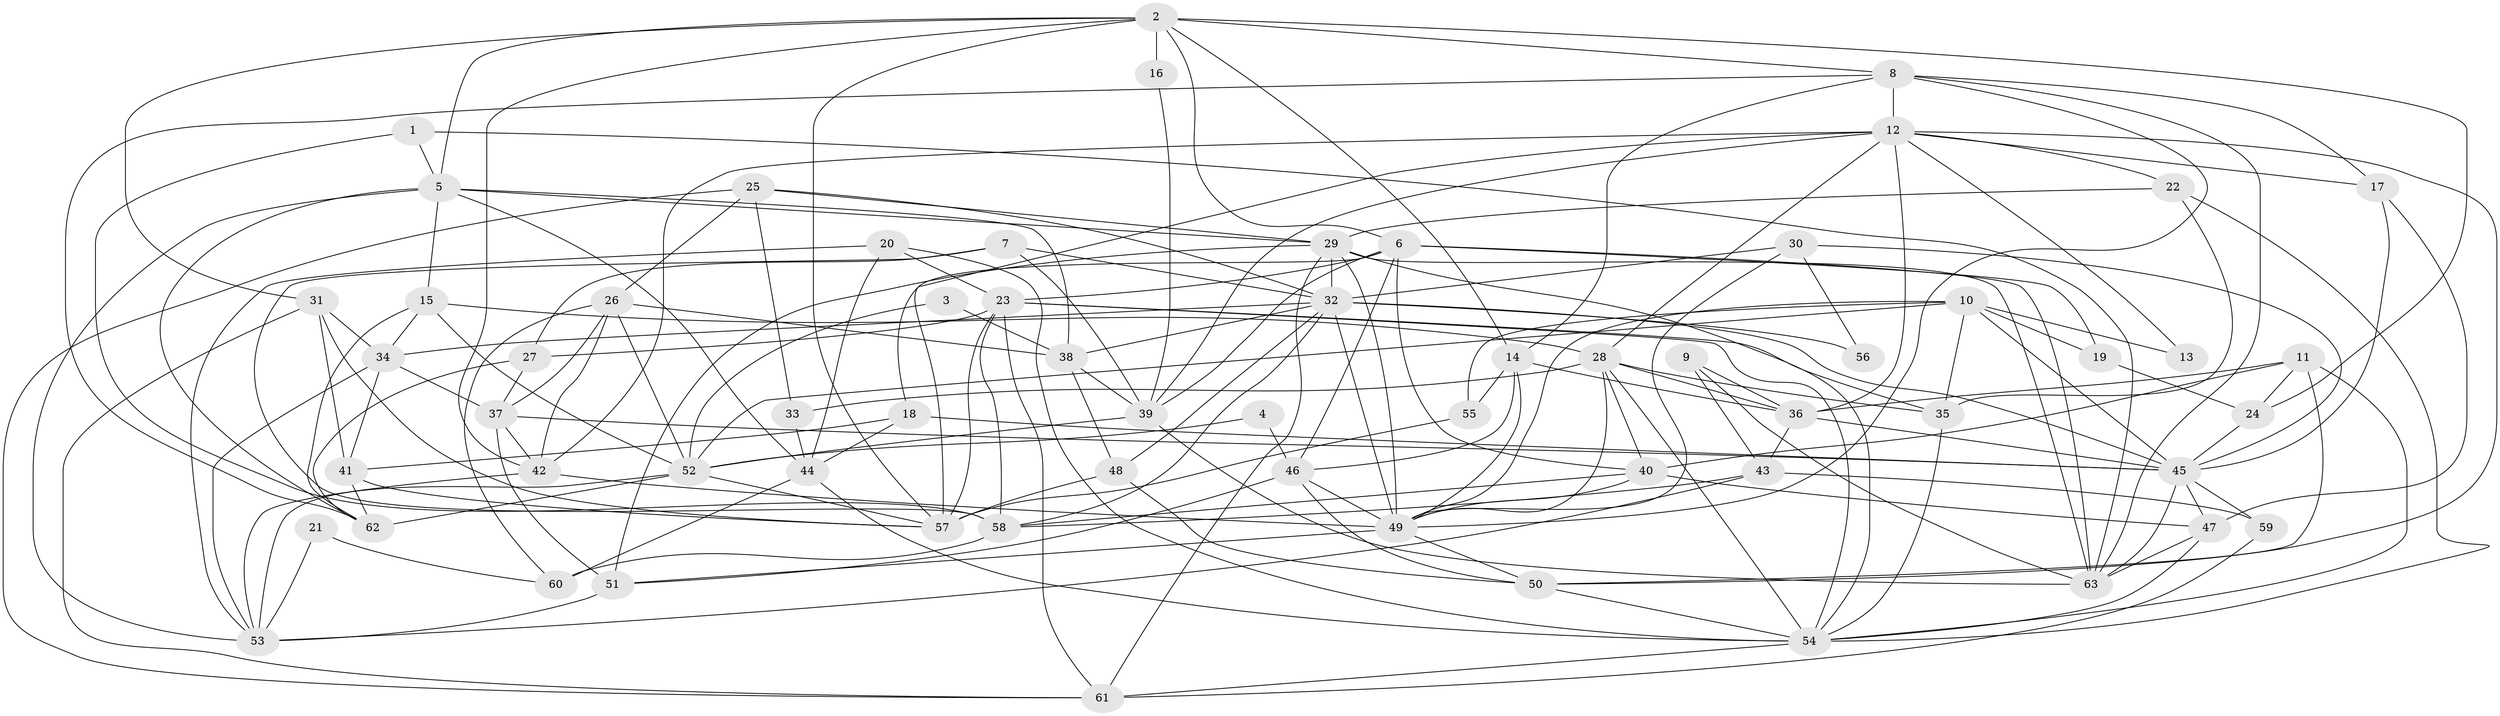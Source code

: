 // original degree distribution, {2: 0.14285714285714285, 5: 0.15873015873015872, 7: 0.031746031746031744, 3: 0.24603174603174602, 4: 0.30952380952380953, 6: 0.0873015873015873, 8: 0.015873015873015872, 9: 0.007936507936507936}
// Generated by graph-tools (version 1.1) at 2025/50/03/09/25 03:50:06]
// undirected, 63 vertices, 180 edges
graph export_dot {
graph [start="1"]
  node [color=gray90,style=filled];
  1;
  2;
  3;
  4;
  5;
  6;
  7;
  8;
  9;
  10;
  11;
  12;
  13;
  14;
  15;
  16;
  17;
  18;
  19;
  20;
  21;
  22;
  23;
  24;
  25;
  26;
  27;
  28;
  29;
  30;
  31;
  32;
  33;
  34;
  35;
  36;
  37;
  38;
  39;
  40;
  41;
  42;
  43;
  44;
  45;
  46;
  47;
  48;
  49;
  50;
  51;
  52;
  53;
  54;
  55;
  56;
  57;
  58;
  59;
  60;
  61;
  62;
  63;
  1 -- 5 [weight=1.0];
  1 -- 58 [weight=1.0];
  1 -- 63 [weight=1.0];
  2 -- 5 [weight=1.0];
  2 -- 6 [weight=1.0];
  2 -- 8 [weight=1.0];
  2 -- 14 [weight=1.0];
  2 -- 16 [weight=1.0];
  2 -- 24 [weight=1.0];
  2 -- 31 [weight=1.0];
  2 -- 42 [weight=1.0];
  2 -- 57 [weight=1.0];
  3 -- 38 [weight=1.0];
  3 -- 52 [weight=1.0];
  4 -- 46 [weight=1.0];
  4 -- 52 [weight=1.0];
  5 -- 15 [weight=1.0];
  5 -- 29 [weight=1.0];
  5 -- 38 [weight=1.0];
  5 -- 44 [weight=1.0];
  5 -- 53 [weight=1.0];
  5 -- 62 [weight=1.0];
  6 -- 18 [weight=1.0];
  6 -- 19 [weight=1.0];
  6 -- 23 [weight=1.0];
  6 -- 39 [weight=1.0];
  6 -- 40 [weight=1.0];
  6 -- 46 [weight=1.0];
  6 -- 63 [weight=1.0];
  7 -- 27 [weight=1.0];
  7 -- 32 [weight=1.0];
  7 -- 39 [weight=1.0];
  7 -- 58 [weight=1.0];
  8 -- 12 [weight=1.0];
  8 -- 14 [weight=1.0];
  8 -- 17 [weight=1.0];
  8 -- 49 [weight=1.0];
  8 -- 62 [weight=1.0];
  8 -- 63 [weight=1.0];
  9 -- 36 [weight=1.0];
  9 -- 43 [weight=1.0];
  9 -- 63 [weight=1.0];
  10 -- 13 [weight=1.0];
  10 -- 19 [weight=1.0];
  10 -- 35 [weight=1.0];
  10 -- 45 [weight=1.0];
  10 -- 49 [weight=1.0];
  10 -- 52 [weight=1.0];
  10 -- 55 [weight=1.0];
  11 -- 24 [weight=1.0];
  11 -- 36 [weight=1.0];
  11 -- 40 [weight=1.0];
  11 -- 50 [weight=1.0];
  11 -- 54 [weight=1.0];
  12 -- 13 [weight=1.0];
  12 -- 17 [weight=1.0];
  12 -- 22 [weight=1.0];
  12 -- 28 [weight=1.0];
  12 -- 36 [weight=1.0];
  12 -- 39 [weight=1.0];
  12 -- 42 [weight=1.0];
  12 -- 50 [weight=1.0];
  12 -- 57 [weight=1.0];
  14 -- 36 [weight=1.0];
  14 -- 46 [weight=1.0];
  14 -- 49 [weight=1.0];
  14 -- 55 [weight=1.0];
  15 -- 28 [weight=1.0];
  15 -- 34 [weight=1.0];
  15 -- 52 [weight=1.0];
  15 -- 62 [weight=1.0];
  16 -- 39 [weight=1.0];
  17 -- 45 [weight=1.0];
  17 -- 47 [weight=1.0];
  18 -- 41 [weight=1.0];
  18 -- 44 [weight=1.0];
  18 -- 45 [weight=1.0];
  19 -- 24 [weight=1.0];
  20 -- 23 [weight=1.0];
  20 -- 44 [weight=1.0];
  20 -- 53 [weight=1.0];
  20 -- 54 [weight=1.0];
  21 -- 53 [weight=1.0];
  21 -- 60 [weight=1.0];
  22 -- 29 [weight=1.0];
  22 -- 35 [weight=1.0];
  22 -- 54 [weight=1.0];
  23 -- 27 [weight=1.0];
  23 -- 35 [weight=1.0];
  23 -- 54 [weight=1.0];
  23 -- 57 [weight=1.0];
  23 -- 58 [weight=1.0];
  23 -- 61 [weight=1.0];
  24 -- 45 [weight=1.0];
  25 -- 26 [weight=1.0];
  25 -- 29 [weight=1.0];
  25 -- 32 [weight=1.0];
  25 -- 33 [weight=1.0];
  25 -- 61 [weight=1.0];
  26 -- 37 [weight=1.0];
  26 -- 38 [weight=1.0];
  26 -- 42 [weight=1.0];
  26 -- 52 [weight=1.0];
  26 -- 60 [weight=1.0];
  27 -- 37 [weight=1.0];
  27 -- 62 [weight=1.0];
  28 -- 33 [weight=1.0];
  28 -- 35 [weight=1.0];
  28 -- 36 [weight=1.0];
  28 -- 40 [weight=1.0];
  28 -- 49 [weight=1.0];
  28 -- 54 [weight=1.0];
  29 -- 32 [weight=1.0];
  29 -- 49 [weight=1.0];
  29 -- 51 [weight=1.0];
  29 -- 54 [weight=1.0];
  29 -- 61 [weight=1.0];
  29 -- 63 [weight=1.0];
  30 -- 32 [weight=1.0];
  30 -- 45 [weight=1.0];
  30 -- 49 [weight=1.0];
  30 -- 56 [weight=1.0];
  31 -- 34 [weight=1.0];
  31 -- 41 [weight=1.0];
  31 -- 57 [weight=2.0];
  31 -- 61 [weight=1.0];
  32 -- 34 [weight=1.0];
  32 -- 38 [weight=1.0];
  32 -- 45 [weight=1.0];
  32 -- 48 [weight=1.0];
  32 -- 49 [weight=1.0];
  32 -- 56 [weight=1.0];
  32 -- 58 [weight=1.0];
  33 -- 44 [weight=1.0];
  34 -- 37 [weight=1.0];
  34 -- 41 [weight=1.0];
  34 -- 53 [weight=1.0];
  35 -- 54 [weight=1.0];
  36 -- 43 [weight=1.0];
  36 -- 45 [weight=1.0];
  37 -- 42 [weight=1.0];
  37 -- 45 [weight=1.0];
  37 -- 51 [weight=1.0];
  38 -- 39 [weight=1.0];
  38 -- 48 [weight=1.0];
  39 -- 52 [weight=1.0];
  39 -- 63 [weight=1.0];
  40 -- 47 [weight=1.0];
  40 -- 49 [weight=1.0];
  40 -- 58 [weight=1.0];
  41 -- 57 [weight=1.0];
  41 -- 62 [weight=1.0];
  42 -- 49 [weight=1.0];
  42 -- 53 [weight=1.0];
  43 -- 53 [weight=1.0];
  43 -- 58 [weight=1.0];
  43 -- 59 [weight=1.0];
  44 -- 54 [weight=1.0];
  44 -- 60 [weight=1.0];
  45 -- 47 [weight=1.0];
  45 -- 59 [weight=1.0];
  45 -- 63 [weight=1.0];
  46 -- 49 [weight=1.0];
  46 -- 50 [weight=1.0];
  46 -- 51 [weight=1.0];
  47 -- 54 [weight=2.0];
  47 -- 63 [weight=1.0];
  48 -- 50 [weight=1.0];
  48 -- 57 [weight=1.0];
  49 -- 50 [weight=1.0];
  49 -- 51 [weight=1.0];
  50 -- 54 [weight=1.0];
  51 -- 53 [weight=1.0];
  52 -- 53 [weight=1.0];
  52 -- 57 [weight=1.0];
  52 -- 62 [weight=1.0];
  54 -- 61 [weight=2.0];
  55 -- 57 [weight=1.0];
  58 -- 60 [weight=2.0];
  59 -- 61 [weight=1.0];
}
